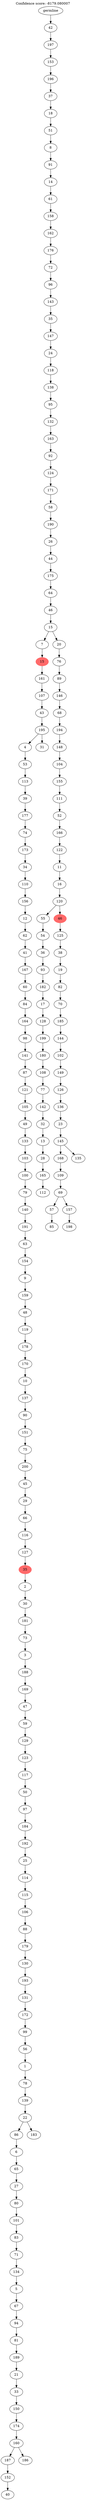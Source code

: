 digraph g {
	"199" -> "200";
	"200" [label="40"];
	"198" -> "199";
	"199" [label="152"];
	"197" -> "198";
	"198" [label="187"];
	"197" -> "201";
	"201" [label="186"];
	"196" -> "197";
	"197" [label="160"];
	"195" -> "196";
	"196" [label="174"];
	"194" -> "195";
	"195" [label="150"];
	"193" -> "194";
	"194" [label="33"];
	"192" -> "193";
	"193" [label="21"];
	"191" -> "192";
	"192" [label="189"];
	"190" -> "191";
	"191" [label="81"];
	"189" -> "190";
	"190" [label="94"];
	"188" -> "189";
	"189" [label="67"];
	"187" -> "188";
	"188" [label="5"];
	"186" -> "187";
	"187" [label="134"];
	"185" -> "186";
	"186" [label="71"];
	"184" -> "185";
	"185" [label="83"];
	"183" -> "184";
	"184" [label="101"];
	"182" -> "183";
	"183" [label="80"];
	"181" -> "182";
	"182" [label="27"];
	"180" -> "181";
	"181" [label="65"];
	"179" -> "180";
	"180" [label="6"];
	"178" -> "179";
	"179" [label="86"];
	"178" -> "202";
	"202" [label="183"];
	"177" -> "178";
	"178" [label="22"];
	"176" -> "177";
	"177" [label="139"];
	"175" -> "176";
	"176" [label="78"];
	"174" -> "175";
	"175" [label="1"];
	"173" -> "174";
	"174" [label="56"];
	"172" -> "173";
	"173" [label="99"];
	"171" -> "172";
	"172" [label="172"];
	"170" -> "171";
	"171" [label="131"];
	"169" -> "170";
	"170" [label="193"];
	"168" -> "169";
	"169" [label="130"];
	"167" -> "168";
	"168" [label="179"];
	"166" -> "167";
	"167" [label="88"];
	"165" -> "166";
	"166" [label="106"];
	"164" -> "165";
	"165" [label="115"];
	"163" -> "164";
	"164" [label="114"];
	"162" -> "163";
	"163" [label="25"];
	"161" -> "162";
	"162" [label="192"];
	"160" -> "161";
	"161" [label="184"];
	"159" -> "160";
	"160" [label="97"];
	"158" -> "159";
	"159" [label="50"];
	"157" -> "158";
	"158" [label="117"];
	"156" -> "157";
	"157" [label="123"];
	"155" -> "156";
	"156" [label="129"];
	"154" -> "155";
	"155" [label="59"];
	"153" -> "154";
	"154" [label="47"];
	"152" -> "153";
	"153" [label="169"];
	"151" -> "152";
	"152" [label="188"];
	"150" -> "151";
	"151" [label="3"];
	"149" -> "150";
	"150" [label="73"];
	"148" -> "149";
	"149" [label="181"];
	"147" -> "148";
	"148" [label="30"];
	"146" -> "147";
	"147" [label="2"];
	"145" -> "146";
	"146" [color=indianred1, style=filled, label="35"];
	"144" -> "145";
	"145" [label="127"];
	"143" -> "144";
	"144" [label="116"];
	"142" -> "143";
	"143" [label="66"];
	"141" -> "142";
	"142" [label="29"];
	"140" -> "141";
	"141" [label="45"];
	"139" -> "140";
	"140" [label="200"];
	"138" -> "139";
	"139" [label="75"];
	"137" -> "138";
	"138" [label="151"];
	"136" -> "137";
	"137" [label="90"];
	"135" -> "136";
	"136" [label="137"];
	"134" -> "135";
	"135" [label="10"];
	"133" -> "134";
	"134" [label="170"];
	"132" -> "133";
	"133" [label="178"];
	"131" -> "132";
	"132" [label="119"];
	"130" -> "131";
	"131" [label="48"];
	"129" -> "130";
	"130" [label="159"];
	"128" -> "129";
	"129" [label="9"];
	"127" -> "128";
	"128" [label="154"];
	"126" -> "127";
	"127" [label="63"];
	"125" -> "126";
	"126" [label="191"];
	"124" -> "125";
	"125" [label="140"];
	"123" -> "124";
	"124" [label="79"];
	"122" -> "123";
	"123" [label="100"];
	"121" -> "122";
	"122" [label="103"];
	"120" -> "121";
	"121" [label="133"];
	"119" -> "120";
	"120" [label="49"];
	"118" -> "119";
	"119" [label="105"];
	"117" -> "118";
	"118" [label="121"];
	"116" -> "117";
	"117" [label="87"];
	"115" -> "116";
	"116" [label="141"];
	"114" -> "115";
	"115" [label="98"];
	"113" -> "114";
	"114" [label="164"];
	"112" -> "113";
	"113" [label="84"];
	"111" -> "112";
	"112" [label="60"];
	"110" -> "111";
	"111" [label="167"];
	"109" -> "110";
	"110" [label="41"];
	"108" -> "109";
	"109" [label="62"];
	"107" -> "108";
	"108" [label="12"];
	"106" -> "107";
	"107" [label="156"];
	"105" -> "106";
	"106" [label="110"];
	"104" -> "105";
	"105" [label="34"];
	"103" -> "104";
	"104" [label="173"];
	"102" -> "103";
	"103" [label="74"];
	"101" -> "102";
	"102" [label="177"];
	"100" -> "101";
	"101" [label="39"];
	"99" -> "100";
	"100" [label="113"];
	"98" -> "99";
	"99" [label="53"];
	"97" -> "98";
	"98" [label="4"];
	"97" -> "203";
	"203" [label="31"];
	"96" -> "97";
	"97" [label="195"];
	"95" -> "96";
	"96" [label="43"];
	"94" -> "95";
	"95" [label="107"];
	"93" -> "94";
	"94" [label="161"];
	"92" -> "93";
	"93" [color=indianred1, style=filled, label="15"];
	"90" -> "91";
	"91" [label="112"];
	"89" -> "90";
	"90" [label="165"];
	"88" -> "89";
	"89" [label="28"];
	"87" -> "88";
	"88" [label="13"];
	"86" -> "87";
	"87" [label="32"];
	"85" -> "86";
	"86" [label="142"];
	"84" -> "85";
	"85" [label="77"];
	"83" -> "84";
	"84" [label="108"];
	"82" -> "83";
	"83" [label="180"];
	"81" -> "82";
	"82" [label="199"];
	"80" -> "81";
	"81" [label="128"];
	"79" -> "80";
	"80" [label="17"];
	"78" -> "79";
	"79" [label="182"];
	"77" -> "78";
	"78" [label="93"];
	"76" -> "77";
	"77" [label="36"];
	"75" -> "76";
	"76" [label="54"];
	"73" -> "74";
	"74" [label="85"];
	"71" -> "72";
	"72" [label="198"];
	"70" -> "71";
	"71" [label="157"];
	"70" -> "73";
	"73" [label="57"];
	"69" -> "70";
	"70" [label="69"];
	"68" -> "69";
	"69" [label="109"];
	"66" -> "67";
	"67" [label="135"];
	"66" -> "68";
	"68" [label="168"];
	"65" -> "66";
	"66" [label="145"];
	"64" -> "65";
	"65" [label="23"];
	"63" -> "64";
	"64" [label="136"];
	"62" -> "63";
	"63" [label="126"];
	"61" -> "62";
	"62" [label="149"];
	"60" -> "61";
	"61" [label="102"];
	"59" -> "60";
	"60" [label="144"];
	"58" -> "59";
	"59" [label="185"];
	"57" -> "58";
	"58" [label="70"];
	"56" -> "57";
	"57" [label="82"];
	"55" -> "56";
	"56" [label="19"];
	"54" -> "55";
	"55" [label="38"];
	"53" -> "54";
	"54" [label="125"];
	"52" -> "53";
	"53" [color=indianred1, style=filled, label="46"];
	"52" -> "75";
	"75" [label="55"];
	"51" -> "52";
	"52" [label="120"];
	"50" -> "51";
	"51" [label="16"];
	"49" -> "50";
	"50" [label="11"];
	"48" -> "49";
	"49" [label="122"];
	"47" -> "48";
	"48" [label="166"];
	"46" -> "47";
	"47" [label="52"];
	"45" -> "46";
	"46" [label="111"];
	"44" -> "45";
	"45" [label="155"];
	"43" -> "44";
	"44" [label="104"];
	"42" -> "43";
	"43" [label="148"];
	"41" -> "42";
	"42" [label="194"];
	"40" -> "41";
	"41" [label="68"];
	"39" -> "40";
	"40" [label="146"];
	"38" -> "39";
	"39" [label="89"];
	"37" -> "38";
	"38" [label="76"];
	"36" -> "37";
	"37" [label="20"];
	"36" -> "92";
	"92" [label="7"];
	"35" -> "36";
	"36" [label="15"];
	"34" -> "35";
	"35" [label="46"];
	"33" -> "34";
	"34" [label="64"];
	"32" -> "33";
	"33" [label="175"];
	"31" -> "32";
	"32" [label="44"];
	"30" -> "31";
	"31" [label="26"];
	"29" -> "30";
	"30" [label="190"];
	"28" -> "29";
	"29" [label="58"];
	"27" -> "28";
	"28" [label="171"];
	"26" -> "27";
	"27" [label="124"];
	"25" -> "26";
	"26" [label="92"];
	"24" -> "25";
	"25" [label="163"];
	"23" -> "24";
	"24" [label="132"];
	"22" -> "23";
	"23" [label="95"];
	"21" -> "22";
	"22" [label="138"];
	"20" -> "21";
	"21" [label="118"];
	"19" -> "20";
	"20" [label="24"];
	"18" -> "19";
	"19" [label="147"];
	"17" -> "18";
	"18" [label="35"];
	"16" -> "17";
	"17" [label="143"];
	"15" -> "16";
	"16" [label="96"];
	"14" -> "15";
	"15" [label="72"];
	"13" -> "14";
	"14" [label="176"];
	"12" -> "13";
	"13" [label="162"];
	"11" -> "12";
	"12" [label="158"];
	"10" -> "11";
	"11" [label="61"];
	"9" -> "10";
	"10" [label="14"];
	"8" -> "9";
	"9" [label="91"];
	"7" -> "8";
	"8" [label="8"];
	"6" -> "7";
	"7" [label="51"];
	"5" -> "6";
	"6" [label="18"];
	"4" -> "5";
	"5" [label="37"];
	"3" -> "4";
	"4" [label="196"];
	"2" -> "3";
	"3" [label="153"];
	"1" -> "2";
	"2" [label="197"];
	"0" -> "1";
	"1" [label="42"];
	"0" [label="germline"];
	labelloc="t";
	label="Confidence score: -8179.080007";
}
